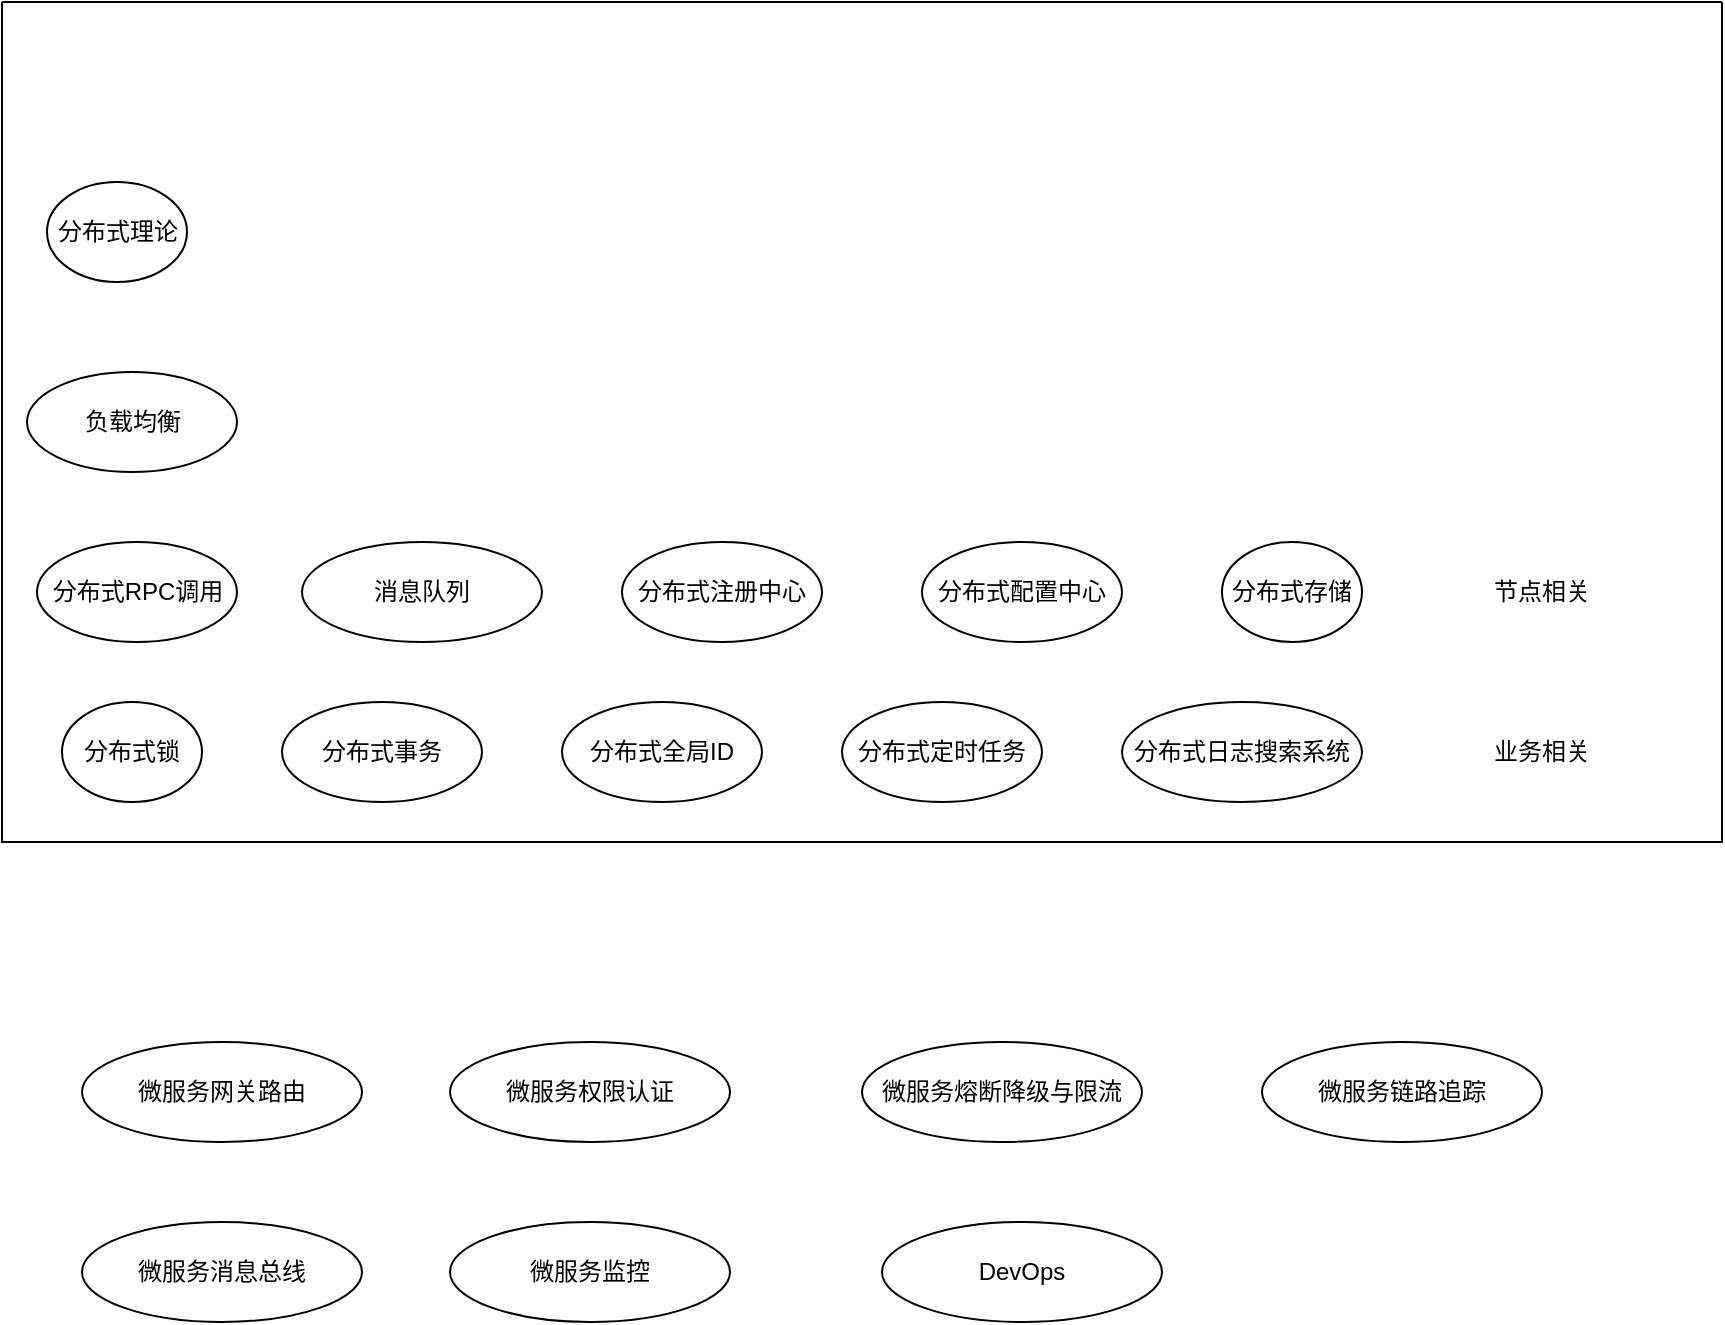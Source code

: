 <mxfile version="20.5.1" type="github">
  <diagram id="AWlHkFozg6T0OUSiaJ78" name="第 1 页">
    <mxGraphModel dx="1426" dy="788" grid="1" gridSize="10" guides="1" tooltips="1" connect="1" arrows="1" fold="1" page="1" pageScale="1" pageWidth="827" pageHeight="1169" math="0" shadow="0">
      <root>
        <mxCell id="0" />
        <mxCell id="1" parent="0" />
        <mxCell id="jUI0hKf_KH-rqzxNfQaY-22" value="微服务熔断降级与限流" style="ellipse;whiteSpace=wrap;html=1;" vertex="1" parent="1">
          <mxGeometry x="480" y="760" width="140" height="50" as="geometry" />
        </mxCell>
        <mxCell id="jUI0hKf_KH-rqzxNfQaY-23" value="微服务链路追踪" style="ellipse;whiteSpace=wrap;html=1;" vertex="1" parent="1">
          <mxGeometry x="680" y="760" width="140" height="50" as="geometry" />
        </mxCell>
        <mxCell id="jUI0hKf_KH-rqzxNfQaY-24" value="微服务网关路由" style="ellipse;whiteSpace=wrap;html=1;" vertex="1" parent="1">
          <mxGeometry x="90" y="760" width="140" height="50" as="geometry" />
        </mxCell>
        <mxCell id="jUI0hKf_KH-rqzxNfQaY-25" value="微服务权限认证" style="ellipse;whiteSpace=wrap;html=1;" vertex="1" parent="1">
          <mxGeometry x="274" y="760" width="140" height="50" as="geometry" />
        </mxCell>
        <mxCell id="jUI0hKf_KH-rqzxNfQaY-26" value="微服务消息总线" style="ellipse;whiteSpace=wrap;html=1;" vertex="1" parent="1">
          <mxGeometry x="90" y="850" width="140" height="50" as="geometry" />
        </mxCell>
        <mxCell id="jUI0hKf_KH-rqzxNfQaY-27" value="微服务监控" style="ellipse;whiteSpace=wrap;html=1;" vertex="1" parent="1">
          <mxGeometry x="274" y="850" width="140" height="50" as="geometry" />
        </mxCell>
        <mxCell id="jUI0hKf_KH-rqzxNfQaY-28" value="DevOps" style="ellipse;whiteSpace=wrap;html=1;" vertex="1" parent="1">
          <mxGeometry x="490" y="850" width="140" height="50" as="geometry" />
        </mxCell>
        <mxCell id="jUI0hKf_KH-rqzxNfQaY-29" value="" style="swimlane;startSize=0;" vertex="1" parent="1">
          <mxGeometry x="50" y="240" width="860" height="420" as="geometry" />
        </mxCell>
        <mxCell id="FJLC78gdKueV8bfcv4Ok-3" value="分布式理论" style="ellipse;whiteSpace=wrap;html=1;" parent="jUI0hKf_KH-rqzxNfQaY-29" vertex="1">
          <mxGeometry x="22.5" y="90" width="70" height="50" as="geometry" />
        </mxCell>
        <mxCell id="jUI0hKf_KH-rqzxNfQaY-11" value="分布式RPC调用" style="ellipse;whiteSpace=wrap;html=1;" vertex="1" parent="jUI0hKf_KH-rqzxNfQaY-29">
          <mxGeometry x="17.5" y="270" width="100" height="50" as="geometry" />
        </mxCell>
        <mxCell id="jUI0hKf_KH-rqzxNfQaY-12" value="分布式锁" style="ellipse;whiteSpace=wrap;html=1;" vertex="1" parent="jUI0hKf_KH-rqzxNfQaY-29">
          <mxGeometry x="30" y="350" width="70" height="50" as="geometry" />
        </mxCell>
        <mxCell id="jUI0hKf_KH-rqzxNfQaY-13" value="分布式存储" style="ellipse;whiteSpace=wrap;html=1;" vertex="1" parent="jUI0hKf_KH-rqzxNfQaY-29">
          <mxGeometry x="610" y="270" width="70" height="50" as="geometry" />
        </mxCell>
        <mxCell id="jUI0hKf_KH-rqzxNfQaY-14" value="分布式注册中心" style="ellipse;whiteSpace=wrap;html=1;" vertex="1" parent="jUI0hKf_KH-rqzxNfQaY-29">
          <mxGeometry x="310" y="270" width="100" height="50" as="geometry" />
        </mxCell>
        <mxCell id="jUI0hKf_KH-rqzxNfQaY-15" value="分布式配置中心" style="ellipse;whiteSpace=wrap;html=1;" vertex="1" parent="jUI0hKf_KH-rqzxNfQaY-29">
          <mxGeometry x="460" y="270" width="100" height="50" as="geometry" />
        </mxCell>
        <mxCell id="jUI0hKf_KH-rqzxNfQaY-16" value="分布式全局ID" style="ellipse;whiteSpace=wrap;html=1;" vertex="1" parent="jUI0hKf_KH-rqzxNfQaY-29">
          <mxGeometry x="280" y="350" width="100" height="50" as="geometry" />
        </mxCell>
        <mxCell id="jUI0hKf_KH-rqzxNfQaY-17" value="分布式事务" style="ellipse;whiteSpace=wrap;html=1;" vertex="1" parent="jUI0hKf_KH-rqzxNfQaY-29">
          <mxGeometry x="140" y="350" width="100" height="50" as="geometry" />
        </mxCell>
        <mxCell id="jUI0hKf_KH-rqzxNfQaY-18" value="分布式定时任务" style="ellipse;whiteSpace=wrap;html=1;" vertex="1" parent="jUI0hKf_KH-rqzxNfQaY-29">
          <mxGeometry x="420" y="350" width="100" height="50" as="geometry" />
        </mxCell>
        <mxCell id="jUI0hKf_KH-rqzxNfQaY-19" value="分布式日志搜索系统" style="ellipse;whiteSpace=wrap;html=1;" vertex="1" parent="jUI0hKf_KH-rqzxNfQaY-29">
          <mxGeometry x="560" y="350" width="120" height="50" as="geometry" />
        </mxCell>
        <mxCell id="jUI0hKf_KH-rqzxNfQaY-20" value="消息队列" style="ellipse;whiteSpace=wrap;html=1;" vertex="1" parent="jUI0hKf_KH-rqzxNfQaY-29">
          <mxGeometry x="150" y="270" width="120" height="50" as="geometry" />
        </mxCell>
        <mxCell id="jUI0hKf_KH-rqzxNfQaY-21" value="负载均衡" style="ellipse;whiteSpace=wrap;html=1;" vertex="1" parent="jUI0hKf_KH-rqzxNfQaY-29">
          <mxGeometry x="12.5" y="185" width="105" height="50" as="geometry" />
        </mxCell>
        <mxCell id="jUI0hKf_KH-rqzxNfQaY-30" value="业务相关" style="text;html=1;strokeColor=none;fillColor=none;align=center;verticalAlign=middle;whiteSpace=wrap;rounded=0;" vertex="1" parent="jUI0hKf_KH-rqzxNfQaY-29">
          <mxGeometry x="740" y="360" width="60" height="30" as="geometry" />
        </mxCell>
        <mxCell id="jUI0hKf_KH-rqzxNfQaY-31" value="节点相关" style="text;html=1;strokeColor=none;fillColor=none;align=center;verticalAlign=middle;whiteSpace=wrap;rounded=0;" vertex="1" parent="jUI0hKf_KH-rqzxNfQaY-29">
          <mxGeometry x="740" y="280" width="60" height="30" as="geometry" />
        </mxCell>
      </root>
    </mxGraphModel>
  </diagram>
</mxfile>
